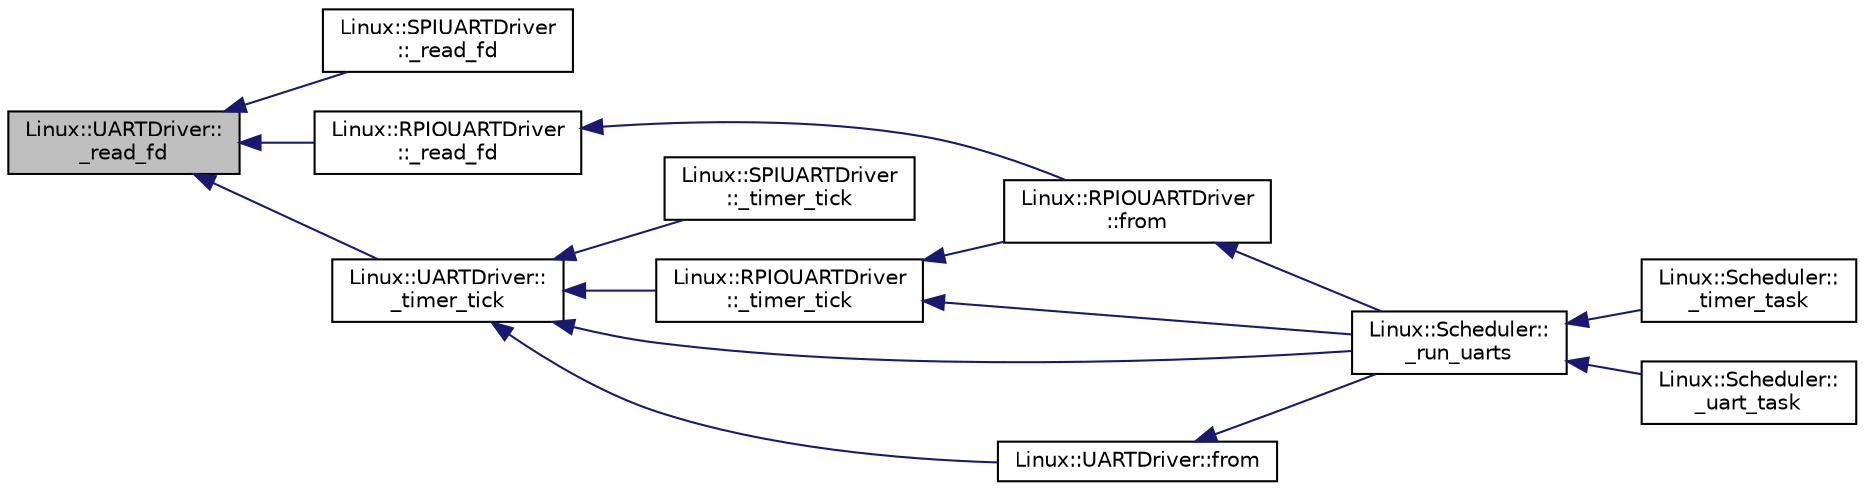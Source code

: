 digraph "Linux::UARTDriver::_read_fd"
{
 // INTERACTIVE_SVG=YES
  edge [fontname="Helvetica",fontsize="10",labelfontname="Helvetica",labelfontsize="10"];
  node [fontname="Helvetica",fontsize="10",shape=record];
  rankdir="LR";
  Node1 [label="Linux::UARTDriver::\l_read_fd",height=0.2,width=0.4,color="black", fillcolor="grey75", style="filled", fontcolor="black"];
  Node1 -> Node2 [dir="back",color="midnightblue",fontsize="10",style="solid",fontname="Helvetica"];
  Node2 [label="Linux::SPIUARTDriver\l::_read_fd",height=0.2,width=0.4,color="black", fillcolor="white", style="filled",URL="$classLinux_1_1SPIUARTDriver.html#a20bae1f74e88769eb3c16200fca5eac3"];
  Node1 -> Node3 [dir="back",color="midnightblue",fontsize="10",style="solid",fontname="Helvetica"];
  Node3 [label="Linux::RPIOUARTDriver\l::_read_fd",height=0.2,width=0.4,color="black", fillcolor="white", style="filled",URL="$classLinux_1_1RPIOUARTDriver.html#aba9d09fb631b6a3bfa58fe0f25f08b9c"];
  Node3 -> Node4 [dir="back",color="midnightblue",fontsize="10",style="solid",fontname="Helvetica"];
  Node4 [label="Linux::RPIOUARTDriver\l::from",height=0.2,width=0.4,color="black", fillcolor="white", style="filled",URL="$classLinux_1_1RPIOUARTDriver.html#a601d17d9cac82167ead641edeed20c58"];
  Node4 -> Node5 [dir="back",color="midnightblue",fontsize="10",style="solid",fontname="Helvetica"];
  Node5 [label="Linux::Scheduler::\l_run_uarts",height=0.2,width=0.4,color="black", fillcolor="white", style="filled",URL="$classLinux_1_1Scheduler.html#a3ebfa13ef10767a5df98effbaecf4dc6"];
  Node5 -> Node6 [dir="back",color="midnightblue",fontsize="10",style="solid",fontname="Helvetica"];
  Node6 [label="Linux::Scheduler::\l_timer_task",height=0.2,width=0.4,color="black", fillcolor="white", style="filled",URL="$classLinux_1_1Scheduler.html#a78a6776a646f8e58f5f39cf2ce366608"];
  Node5 -> Node7 [dir="back",color="midnightblue",fontsize="10",style="solid",fontname="Helvetica"];
  Node7 [label="Linux::Scheduler::\l_uart_task",height=0.2,width=0.4,color="black", fillcolor="white", style="filled",URL="$classLinux_1_1Scheduler.html#a12c87a7eeda735d03129826c4acb039b"];
  Node1 -> Node8 [dir="back",color="midnightblue",fontsize="10",style="solid",fontname="Helvetica"];
  Node8 [label="Linux::UARTDriver::\l_timer_tick",height=0.2,width=0.4,color="black", fillcolor="white", style="filled",URL="$classLinux_1_1UARTDriver.html#a0518ce1498288dc92caf6bec9ed99b1b"];
  Node8 -> Node9 [dir="back",color="midnightblue",fontsize="10",style="solid",fontname="Helvetica"];
  Node9 [label="Linux::UARTDriver::from",height=0.2,width=0.4,color="black", fillcolor="white", style="filled",URL="$classLinux_1_1UARTDriver.html#aed6da29eabfa644dd9996146ac367ee9"];
  Node9 -> Node5 [dir="back",color="midnightblue",fontsize="10",style="solid",fontname="Helvetica"];
  Node8 -> Node5 [dir="back",color="midnightblue",fontsize="10",style="solid",fontname="Helvetica"];
  Node8 -> Node10 [dir="back",color="midnightblue",fontsize="10",style="solid",fontname="Helvetica"];
  Node10 [label="Linux::RPIOUARTDriver\l::_timer_tick",height=0.2,width=0.4,color="black", fillcolor="white", style="filled",URL="$classLinux_1_1RPIOUARTDriver.html#ab5553bf130bd1b133d8c03fd67b769be"];
  Node10 -> Node5 [dir="back",color="midnightblue",fontsize="10",style="solid",fontname="Helvetica"];
  Node10 -> Node4 [dir="back",color="midnightblue",fontsize="10",style="solid",fontname="Helvetica"];
  Node8 -> Node11 [dir="back",color="midnightblue",fontsize="10",style="solid",fontname="Helvetica"];
  Node11 [label="Linux::SPIUARTDriver\l::_timer_tick",height=0.2,width=0.4,color="black", fillcolor="white", style="filled",URL="$classLinux_1_1SPIUARTDriver.html#a25fbec9378c29b768394458954027ac5"];
}
